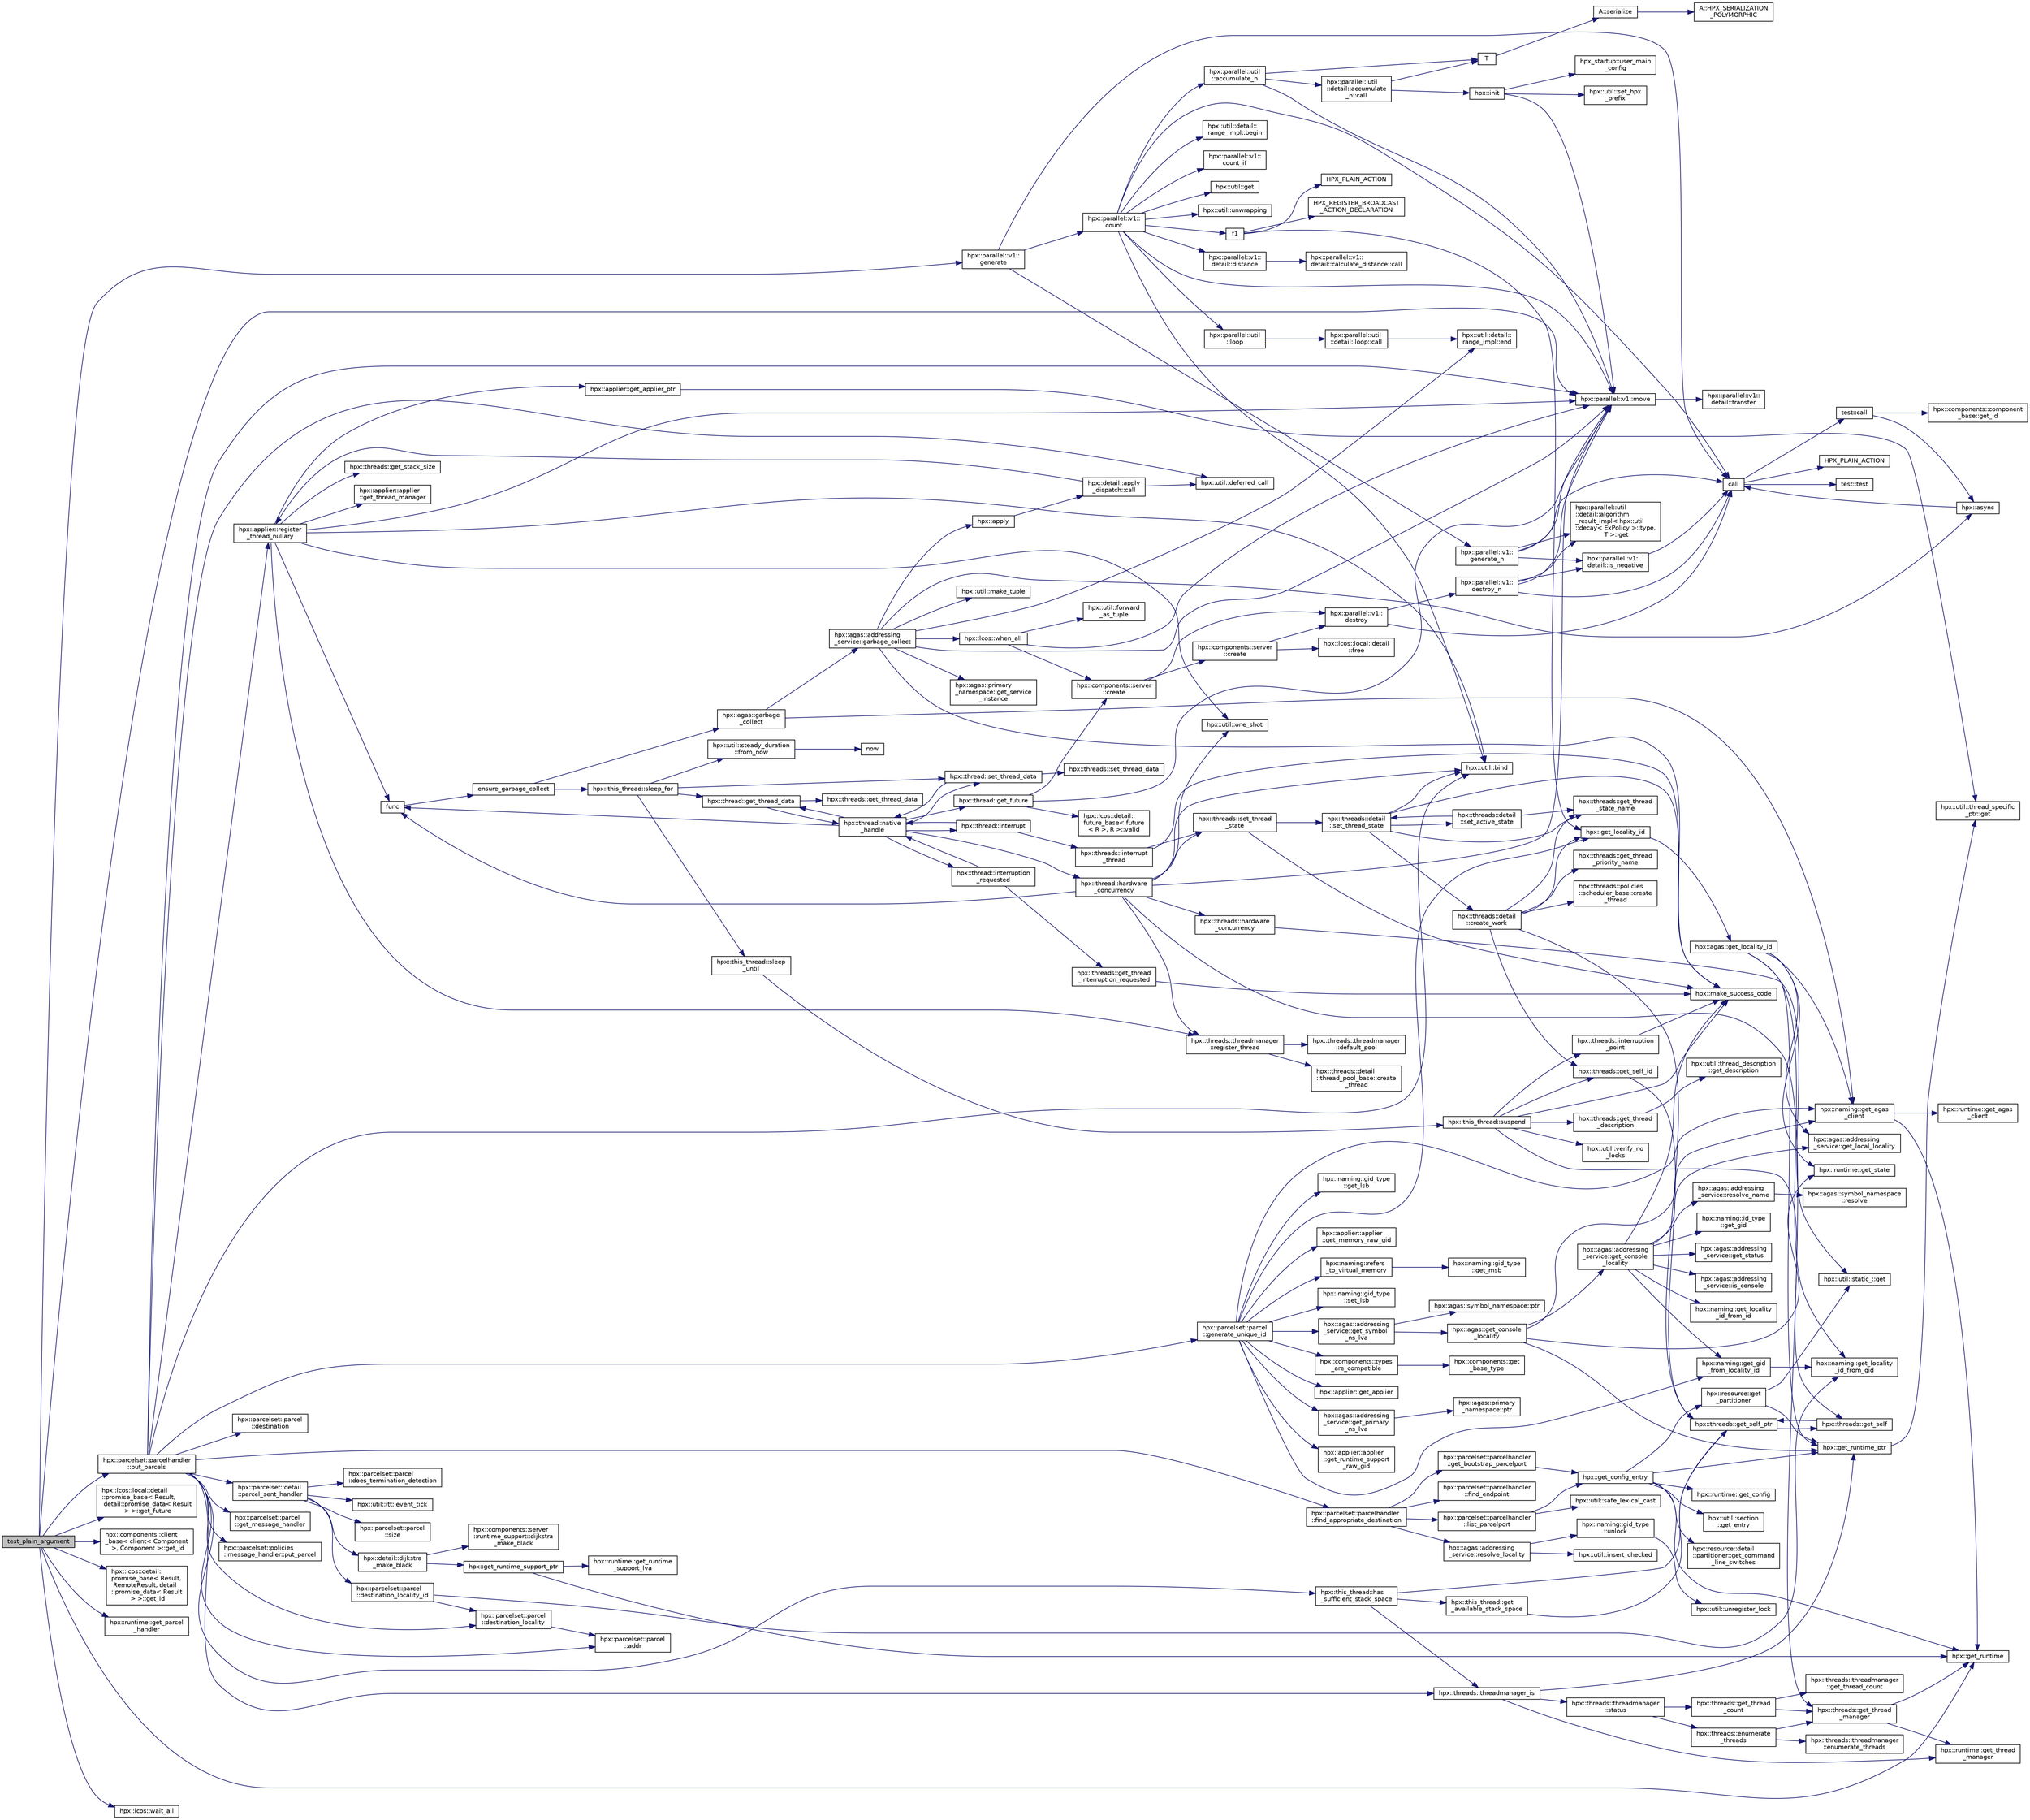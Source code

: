 digraph "test_plain_argument"
{
  edge [fontname="Helvetica",fontsize="10",labelfontname="Helvetica",labelfontsize="10"];
  node [fontname="Helvetica",fontsize="10",shape=record];
  rankdir="LR";
  Node572 [label="test_plain_argument",height=0.2,width=0.4,color="black", fillcolor="grey75", style="filled", fontcolor="black"];
  Node572 -> Node573 [color="midnightblue",fontsize="10",style="solid",fontname="Helvetica"];
  Node573 [label="hpx::parallel::v1::\lgenerate",height=0.2,width=0.4,color="black", fillcolor="white", style="filled",URL="$db/db9/namespacehpx_1_1parallel_1_1v1.html#a1f74f2be2954d6fbd8278df5fedb946a"];
  Node573 -> Node574 [color="midnightblue",fontsize="10",style="solid",fontname="Helvetica"];
  Node574 [label="hpx::parallel::v1::\lgenerate_n",height=0.2,width=0.4,color="black", fillcolor="white", style="filled",URL="$db/db9/namespacehpx_1_1parallel_1_1v1.html#a9fd6a170d9742750007e88805764ec8a"];
  Node574 -> Node575 [color="midnightblue",fontsize="10",style="solid",fontname="Helvetica"];
  Node575 [label="hpx::parallel::v1::\ldetail::is_negative",height=0.2,width=0.4,color="black", fillcolor="white", style="filled",URL="$d2/ddd/namespacehpx_1_1parallel_1_1v1_1_1detail.html#adf2e40fc4b20ad0fd442ee3118a4d527"];
  Node575 -> Node576 [color="midnightblue",fontsize="10",style="solid",fontname="Helvetica"];
  Node576 [label="call",height=0.2,width=0.4,color="black", fillcolor="white", style="filled",URL="$d2/d67/promise__1620_8cpp.html#a58357f0b82bc761e1d0b9091ed563a70"];
  Node576 -> Node577 [color="midnightblue",fontsize="10",style="solid",fontname="Helvetica"];
  Node577 [label="test::test",height=0.2,width=0.4,color="black", fillcolor="white", style="filled",URL="$d8/d89/structtest.html#ab42d5ece712d716b04cb3f686f297a26"];
  Node576 -> Node578 [color="midnightblue",fontsize="10",style="solid",fontname="Helvetica"];
  Node578 [label="HPX_PLAIN_ACTION",height=0.2,width=0.4,color="black", fillcolor="white", style="filled",URL="$d2/d67/promise__1620_8cpp.html#ab96aab827a4b1fcaf66cfe0ba83fef23"];
  Node576 -> Node579 [color="midnightblue",fontsize="10",style="solid",fontname="Helvetica"];
  Node579 [label="test::call",height=0.2,width=0.4,color="black", fillcolor="white", style="filled",URL="$d8/d89/structtest.html#aeb29e7ed6518b9426ccf1344c52620ae"];
  Node579 -> Node580 [color="midnightblue",fontsize="10",style="solid",fontname="Helvetica"];
  Node580 [label="hpx::async",height=0.2,width=0.4,color="black", fillcolor="white", style="filled",URL="$d8/d83/namespacehpx.html#acb7d8e37b73b823956ce144f9a57eaa4"];
  Node580 -> Node576 [color="midnightblue",fontsize="10",style="solid",fontname="Helvetica"];
  Node579 -> Node581 [color="midnightblue",fontsize="10",style="solid",fontname="Helvetica"];
  Node581 [label="hpx::components::component\l_base::get_id",height=0.2,width=0.4,color="black", fillcolor="white", style="filled",URL="$d2/de6/classhpx_1_1components_1_1component__base.html#a4c8fd93514039bdf01c48d66d82b19cd"];
  Node574 -> Node582 [color="midnightblue",fontsize="10",style="solid",fontname="Helvetica"];
  Node582 [label="hpx::parallel::util\l::detail::algorithm\l_result_impl\< hpx::util\l::decay\< ExPolicy \>::type,\l T \>::get",height=0.2,width=0.4,color="black", fillcolor="white", style="filled",URL="$d2/d42/structhpx_1_1parallel_1_1util_1_1detail_1_1algorithm__result__impl.html#ab5b051e8ec74eff5e0e62fd63f5d377e"];
  Node574 -> Node583 [color="midnightblue",fontsize="10",style="solid",fontname="Helvetica"];
  Node583 [label="hpx::parallel::v1::move",height=0.2,width=0.4,color="black", fillcolor="white", style="filled",URL="$db/db9/namespacehpx_1_1parallel_1_1v1.html#aa7c4ede081ce786c9d1eb1adff495cfc"];
  Node583 -> Node584 [color="midnightblue",fontsize="10",style="solid",fontname="Helvetica"];
  Node584 [label="hpx::parallel::v1::\ldetail::transfer",height=0.2,width=0.4,color="black", fillcolor="white", style="filled",URL="$d2/ddd/namespacehpx_1_1parallel_1_1v1_1_1detail.html#ab1b56a05e1885ca7cc7ffa1804dd2f3c"];
  Node574 -> Node576 [color="midnightblue",fontsize="10",style="solid",fontname="Helvetica"];
  Node573 -> Node585 [color="midnightblue",fontsize="10",style="solid",fontname="Helvetica"];
  Node585 [label="hpx::parallel::v1::\lcount",height=0.2,width=0.4,color="black", fillcolor="white", style="filled",URL="$db/db9/namespacehpx_1_1parallel_1_1v1.html#a19d058114a2bd44801aab4176b188e23"];
  Node585 -> Node586 [color="midnightblue",fontsize="10",style="solid",fontname="Helvetica"];
  Node586 [label="hpx::parallel::v1::\lcount_if",height=0.2,width=0.4,color="black", fillcolor="white", style="filled",URL="$db/db9/namespacehpx_1_1parallel_1_1v1.html#ad836ff017ec208c2d6388a9b47b05ce0"];
  Node585 -> Node587 [color="midnightblue",fontsize="10",style="solid",fontname="Helvetica"];
  Node587 [label="f1",height=0.2,width=0.4,color="black", fillcolor="white", style="filled",URL="$d8/d8b/broadcast_8cpp.html#a1751fbd41f2529b84514a9dbd767959a"];
  Node587 -> Node588 [color="midnightblue",fontsize="10",style="solid",fontname="Helvetica"];
  Node588 [label="hpx::get_locality_id",height=0.2,width=0.4,color="black", fillcolor="white", style="filled",URL="$d8/d83/namespacehpx.html#a158d7c54a657bb364c1704033010697b",tooltip="Return the number of the locality this function is being called from. "];
  Node588 -> Node589 [color="midnightblue",fontsize="10",style="solid",fontname="Helvetica"];
  Node589 [label="hpx::agas::get_locality_id",height=0.2,width=0.4,color="black", fillcolor="white", style="filled",URL="$dc/d54/namespacehpx_1_1agas.html#a491cc2ddecdf0f1a9129900caa6a4d3e"];
  Node589 -> Node590 [color="midnightblue",fontsize="10",style="solid",fontname="Helvetica"];
  Node590 [label="hpx::get_runtime_ptr",height=0.2,width=0.4,color="black", fillcolor="white", style="filled",URL="$d8/d83/namespacehpx.html#af29daf2bb3e01b4d6495a1742b6cce64"];
  Node590 -> Node591 [color="midnightblue",fontsize="10",style="solid",fontname="Helvetica"];
  Node591 [label="hpx::util::thread_specific\l_ptr::get",height=0.2,width=0.4,color="black", fillcolor="white", style="filled",URL="$d4/d4c/structhpx_1_1util_1_1thread__specific__ptr.html#a3b27d8520710478aa41d1f74206bdba9"];
  Node589 -> Node592 [color="midnightblue",fontsize="10",style="solid",fontname="Helvetica"];
  Node592 [label="hpx::runtime::get_state",height=0.2,width=0.4,color="black", fillcolor="white", style="filled",URL="$d0/d7b/classhpx_1_1runtime.html#ab405f80e060dac95d624520f38b0524c"];
  Node589 -> Node593 [color="midnightblue",fontsize="10",style="solid",fontname="Helvetica"];
  Node593 [label="hpx::naming::get_agas\l_client",height=0.2,width=0.4,color="black", fillcolor="white", style="filled",URL="$d4/dc9/namespacehpx_1_1naming.html#a0408fffd5d34b620712a801b0ae3b032"];
  Node593 -> Node594 [color="midnightblue",fontsize="10",style="solid",fontname="Helvetica"];
  Node594 [label="hpx::get_runtime",height=0.2,width=0.4,color="black", fillcolor="white", style="filled",URL="$d8/d83/namespacehpx.html#aef902cc6c7dd3b9fbadf34d1e850a070"];
  Node593 -> Node595 [color="midnightblue",fontsize="10",style="solid",fontname="Helvetica"];
  Node595 [label="hpx::runtime::get_agas\l_client",height=0.2,width=0.4,color="black", fillcolor="white", style="filled",URL="$d0/d7b/classhpx_1_1runtime.html#aeb5dddd30d6b9861669af8ad44d1a96a"];
  Node589 -> Node596 [color="midnightblue",fontsize="10",style="solid",fontname="Helvetica"];
  Node596 [label="hpx::agas::addressing\l_service::get_local_locality",height=0.2,width=0.4,color="black", fillcolor="white", style="filled",URL="$db/d58/structhpx_1_1agas_1_1addressing__service.html#ab52c19a37c2a7a006c6c15f90ad0539c"];
  Node589 -> Node597 [color="midnightblue",fontsize="10",style="solid",fontname="Helvetica"];
  Node597 [label="hpx::naming::get_locality\l_id_from_gid",height=0.2,width=0.4,color="black", fillcolor="white", style="filled",URL="$d4/dc9/namespacehpx_1_1naming.html#a7fd43037784560bd04fda9b49e33529f"];
  Node587 -> Node598 [color="midnightblue",fontsize="10",style="solid",fontname="Helvetica"];
  Node598 [label="HPX_PLAIN_ACTION",height=0.2,width=0.4,color="black", fillcolor="white", style="filled",URL="$d8/d8b/broadcast_8cpp.html#a19685a0394ce6a99351f7a679f6eeefc"];
  Node587 -> Node599 [color="midnightblue",fontsize="10",style="solid",fontname="Helvetica"];
  Node599 [label="HPX_REGISTER_BROADCAST\l_ACTION_DECLARATION",height=0.2,width=0.4,color="black", fillcolor="white", style="filled",URL="$d7/d38/addressing__service_8cpp.html#a573d764d9cb34eec46a4bdffcf07875f"];
  Node585 -> Node600 [color="midnightblue",fontsize="10",style="solid",fontname="Helvetica"];
  Node600 [label="hpx::parallel::util\l::loop",height=0.2,width=0.4,color="black", fillcolor="white", style="filled",URL="$df/dc6/namespacehpx_1_1parallel_1_1util.html#a3f434e00f42929aac85debb8c5782213"];
  Node600 -> Node601 [color="midnightblue",fontsize="10",style="solid",fontname="Helvetica"];
  Node601 [label="hpx::parallel::util\l::detail::loop::call",height=0.2,width=0.4,color="black", fillcolor="white", style="filled",URL="$da/d06/structhpx_1_1parallel_1_1util_1_1detail_1_1loop.html#a5c5e8dbda782f09cdb7bc2509e3bf09e"];
  Node601 -> Node602 [color="midnightblue",fontsize="10",style="solid",fontname="Helvetica"];
  Node602 [label="hpx::util::detail::\lrange_impl::end",height=0.2,width=0.4,color="black", fillcolor="white", style="filled",URL="$d4/d4a/namespacehpx_1_1util_1_1detail_1_1range__impl.html#afb2ea48b0902f52ee4d8b764807b4316"];
  Node585 -> Node603 [color="midnightblue",fontsize="10",style="solid",fontname="Helvetica"];
  Node603 [label="hpx::util::bind",height=0.2,width=0.4,color="black", fillcolor="white", style="filled",URL="$df/dad/namespacehpx_1_1util.html#ad844caedf82a0173d6909d910c3e48c6"];
  Node585 -> Node583 [color="midnightblue",fontsize="10",style="solid",fontname="Helvetica"];
  Node585 -> Node604 [color="midnightblue",fontsize="10",style="solid",fontname="Helvetica"];
  Node604 [label="hpx::util::get",height=0.2,width=0.4,color="black", fillcolor="white", style="filled",URL="$df/dad/namespacehpx_1_1util.html#a5cbd3c41f03f4d4acaedaa4777e3cc02"];
  Node585 -> Node576 [color="midnightblue",fontsize="10",style="solid",fontname="Helvetica"];
  Node585 -> Node605 [color="midnightblue",fontsize="10",style="solid",fontname="Helvetica"];
  Node605 [label="hpx::parallel::v1::\ldetail::distance",height=0.2,width=0.4,color="black", fillcolor="white", style="filled",URL="$d2/ddd/namespacehpx_1_1parallel_1_1v1_1_1detail.html#a6bea3c6a5f470cad11f27ee6bab4a33f"];
  Node605 -> Node606 [color="midnightblue",fontsize="10",style="solid",fontname="Helvetica"];
  Node606 [label="hpx::parallel::v1::\ldetail::calculate_distance::call",height=0.2,width=0.4,color="black", fillcolor="white", style="filled",URL="$db/dfa/structhpx_1_1parallel_1_1v1_1_1detail_1_1calculate__distance.html#a950a6627830a7d019ac0e734b0a447bf"];
  Node585 -> Node607 [color="midnightblue",fontsize="10",style="solid",fontname="Helvetica"];
  Node607 [label="hpx::util::unwrapping",height=0.2,width=0.4,color="black", fillcolor="white", style="filled",URL="$df/dad/namespacehpx_1_1util.html#a7529d9ac687684c33403cdd1f9cef8e4"];
  Node585 -> Node608 [color="midnightblue",fontsize="10",style="solid",fontname="Helvetica"];
  Node608 [label="hpx::parallel::util\l::accumulate_n",height=0.2,width=0.4,color="black", fillcolor="white", style="filled",URL="$df/dc6/namespacehpx_1_1parallel_1_1util.html#af19f9a2722f97c2247ea5d0dbb5e2d25"];
  Node608 -> Node609 [color="midnightblue",fontsize="10",style="solid",fontname="Helvetica"];
  Node609 [label="hpx::parallel::util\l::detail::accumulate\l_n::call",height=0.2,width=0.4,color="black", fillcolor="white", style="filled",URL="$d8/d3b/structhpx_1_1parallel_1_1util_1_1detail_1_1accumulate__n.html#a765aceb8ab313fc92f7c4aaf70ccca8f"];
  Node609 -> Node610 [color="midnightblue",fontsize="10",style="solid",fontname="Helvetica"];
  Node610 [label="hpx::init",height=0.2,width=0.4,color="black", fillcolor="white", style="filled",URL="$d8/d83/namespacehpx.html#a3c694ea960b47c56b33351ba16e3d76b",tooltip="Main entry point for launching the HPX runtime system. "];
  Node610 -> Node611 [color="midnightblue",fontsize="10",style="solid",fontname="Helvetica"];
  Node611 [label="hpx::util::set_hpx\l_prefix",height=0.2,width=0.4,color="black", fillcolor="white", style="filled",URL="$df/dad/namespacehpx_1_1util.html#ae40a23c1ba0a48d9304dcf717a95793e"];
  Node610 -> Node612 [color="midnightblue",fontsize="10",style="solid",fontname="Helvetica"];
  Node612 [label="hpx_startup::user_main\l_config",height=0.2,width=0.4,color="black", fillcolor="white", style="filled",URL="$d3/dd2/namespacehpx__startup.html#aaac571d88bd3912a4225a23eb3261637"];
  Node610 -> Node583 [color="midnightblue",fontsize="10",style="solid",fontname="Helvetica"];
  Node609 -> Node613 [color="midnightblue",fontsize="10",style="solid",fontname="Helvetica"];
  Node613 [label="T",height=0.2,width=0.4,color="black", fillcolor="white", style="filled",URL="$db/d33/polymorphic__semiintrusive__template_8cpp.html#ad187658f9cb91c1312b39ae7e896f1ea"];
  Node613 -> Node614 [color="midnightblue",fontsize="10",style="solid",fontname="Helvetica"];
  Node614 [label="A::serialize",height=0.2,width=0.4,color="black", fillcolor="white", style="filled",URL="$d7/da0/struct_a.html#a5f5c287cf471e274ed9dda0da1592212"];
  Node614 -> Node615 [color="midnightblue",fontsize="10",style="solid",fontname="Helvetica"];
  Node615 [label="A::HPX_SERIALIZATION\l_POLYMORPHIC",height=0.2,width=0.4,color="black", fillcolor="white", style="filled",URL="$d7/da0/struct_a.html#ada978cc156cebbafddb1f3aa4c01918c"];
  Node608 -> Node583 [color="midnightblue",fontsize="10",style="solid",fontname="Helvetica"];
  Node608 -> Node613 [color="midnightblue",fontsize="10",style="solid",fontname="Helvetica"];
  Node585 -> Node616 [color="midnightblue",fontsize="10",style="solid",fontname="Helvetica"];
  Node616 [label="hpx::util::detail::\lrange_impl::begin",height=0.2,width=0.4,color="black", fillcolor="white", style="filled",URL="$d4/d4a/namespacehpx_1_1util_1_1detail_1_1range__impl.html#a31e165df2b865cdd961f35ce938db41a"];
  Node573 -> Node576 [color="midnightblue",fontsize="10",style="solid",fontname="Helvetica"];
  Node572 -> Node617 [color="midnightblue",fontsize="10",style="solid",fontname="Helvetica"];
  Node617 [label="hpx::lcos::local::detail\l::promise_base\< Result,\l detail::promise_data\< Result\l \> \>::get_future",height=0.2,width=0.4,color="black", fillcolor="white", style="filled",URL="$d5/da1/classhpx_1_1lcos_1_1local_1_1detail_1_1promise__base.html#a941a7057c3296a4c06ecbbb5032146a2"];
  Node572 -> Node618 [color="midnightblue",fontsize="10",style="solid",fontname="Helvetica"];
  Node618 [label="hpx::components::client\l_base\< client\< Component\l \>, Component \>::get_id",height=0.2,width=0.4,color="black", fillcolor="white", style="filled",URL="$d9/dad/classhpx_1_1components_1_1client__base.html#a0cdfe4b8fed578eb1ce34222c0f07b03"];
  Node572 -> Node619 [color="midnightblue",fontsize="10",style="solid",fontname="Helvetica"];
  Node619 [label="hpx::lcos::detail::\lpromise_base\< Result,\l RemoteResult, detail\l::promise_data\< Result\l \> \>::get_id",height=0.2,width=0.4,color="black", fillcolor="white", style="filled",URL="$d4/def/classhpx_1_1lcos_1_1detail_1_1promise__base.html#a2517464a9b53f71a7531c5cf75323ef5"];
  Node572 -> Node583 [color="midnightblue",fontsize="10",style="solid",fontname="Helvetica"];
  Node572 -> Node594 [color="midnightblue",fontsize="10",style="solid",fontname="Helvetica"];
  Node572 -> Node620 [color="midnightblue",fontsize="10",style="solid",fontname="Helvetica"];
  Node620 [label="hpx::runtime::get_parcel\l_handler",height=0.2,width=0.4,color="black", fillcolor="white", style="filled",URL="$d0/d7b/classhpx_1_1runtime.html#aa3997c2fc929d3bb84bcb100b4b66e8d"];
  Node572 -> Node621 [color="midnightblue",fontsize="10",style="solid",fontname="Helvetica"];
  Node621 [label="hpx::parcelset::parcelhandler\l::put_parcels",height=0.2,width=0.4,color="black", fillcolor="white", style="filled",URL="$d4/d2f/classhpx_1_1parcelset_1_1parcelhandler.html#a32ef958ef057a82fe01c70df5da51c6a"];
  Node621 -> Node622 [color="midnightblue",fontsize="10",style="solid",fontname="Helvetica"];
  Node622 [label="hpx::this_thread::has\l_sufficient_stack_space",height=0.2,width=0.4,color="black", fillcolor="white", style="filled",URL="$d9/d52/namespacehpx_1_1this__thread.html#a84fe264361690c8b1a88964b8ebd4427"];
  Node622 -> Node623 [color="midnightblue",fontsize="10",style="solid",fontname="Helvetica"];
  Node623 [label="hpx::threads::get_self_ptr",height=0.2,width=0.4,color="black", fillcolor="white", style="filled",URL="$d7/d28/namespacehpx_1_1threads.html#a22877ae347ad884cde3a51397dad6c53"];
  Node623 -> Node624 [color="midnightblue",fontsize="10",style="solid",fontname="Helvetica"];
  Node624 [label="hpx::threads::get_self",height=0.2,width=0.4,color="black", fillcolor="white", style="filled",URL="$d7/d28/namespacehpx_1_1threads.html#a07daf4d6d29233f20d66d41ab7b5b8e8"];
  Node624 -> Node623 [color="midnightblue",fontsize="10",style="solid",fontname="Helvetica"];
  Node622 -> Node625 [color="midnightblue",fontsize="10",style="solid",fontname="Helvetica"];
  Node625 [label="hpx::this_thread::get\l_available_stack_space",height=0.2,width=0.4,color="black", fillcolor="white", style="filled",URL="$d9/d52/namespacehpx_1_1this__thread.html#a1d6a6513eb9f9da7e9dc28da7fb198ef"];
  Node625 -> Node623 [color="midnightblue",fontsize="10",style="solid",fontname="Helvetica"];
  Node622 -> Node626 [color="midnightblue",fontsize="10",style="solid",fontname="Helvetica"];
  Node626 [label="hpx::threads::threadmanager_is",height=0.2,width=0.4,color="black", fillcolor="white", style="filled",URL="$d7/d28/namespacehpx_1_1threads.html#a79ebd37a6bd090d20a14cc85df4b6f73"];
  Node626 -> Node590 [color="midnightblue",fontsize="10",style="solid",fontname="Helvetica"];
  Node626 -> Node627 [color="midnightblue",fontsize="10",style="solid",fontname="Helvetica"];
  Node627 [label="hpx::runtime::get_thread\l_manager",height=0.2,width=0.4,color="black", fillcolor="white", style="filled",URL="$d0/d7b/classhpx_1_1runtime.html#a865b12d57fcd44a8d3dda3e35414f563"];
  Node626 -> Node628 [color="midnightblue",fontsize="10",style="solid",fontname="Helvetica"];
  Node628 [label="hpx::threads::threadmanager\l::status",height=0.2,width=0.4,color="black", fillcolor="white", style="filled",URL="$d5/daa/classhpx_1_1threads_1_1threadmanager.html#ad356526186c9d3ebfd1677bea135141c",tooltip="Return whether the thread manager is still running This returns the \"minimal state\", i.e. the state of the least advanced thread pool. "];
  Node628 -> Node629 [color="midnightblue",fontsize="10",style="solid",fontname="Helvetica"];
  Node629 [label="hpx::threads::get_thread\l_count",height=0.2,width=0.4,color="black", fillcolor="white", style="filled",URL="$d7/d28/namespacehpx_1_1threads.html#ae2b675b9517381442c7201c041033680"];
  Node629 -> Node630 [color="midnightblue",fontsize="10",style="solid",fontname="Helvetica"];
  Node630 [label="hpx::threads::get_thread\l_manager",height=0.2,width=0.4,color="black", fillcolor="white", style="filled",URL="$d7/d28/namespacehpx_1_1threads.html#a076973c3a53beadde7d967e22c4f6cce"];
  Node630 -> Node594 [color="midnightblue",fontsize="10",style="solid",fontname="Helvetica"];
  Node630 -> Node627 [color="midnightblue",fontsize="10",style="solid",fontname="Helvetica"];
  Node629 -> Node631 [color="midnightblue",fontsize="10",style="solid",fontname="Helvetica"];
  Node631 [label="hpx::threads::threadmanager\l::get_thread_count",height=0.2,width=0.4,color="black", fillcolor="white", style="filled",URL="$d5/daa/classhpx_1_1threads_1_1threadmanager.html#a99c0004e6ed0e91a033720b7f52ab5b8",tooltip="return the number of HPX-threads with the given state "];
  Node628 -> Node632 [color="midnightblue",fontsize="10",style="solid",fontname="Helvetica"];
  Node632 [label="hpx::threads::enumerate\l_threads",height=0.2,width=0.4,color="black", fillcolor="white", style="filled",URL="$d7/d28/namespacehpx_1_1threads.html#a5dd2cea272f81a19d4f61470851a29cf"];
  Node632 -> Node630 [color="midnightblue",fontsize="10",style="solid",fontname="Helvetica"];
  Node632 -> Node633 [color="midnightblue",fontsize="10",style="solid",fontname="Helvetica"];
  Node633 [label="hpx::threads::threadmanager\l::enumerate_threads",height=0.2,width=0.4,color="black", fillcolor="white", style="filled",URL="$d5/daa/classhpx_1_1threads_1_1threadmanager.html#a8cdd7f11e2411b7943e10fb628aab40a"];
  Node621 -> Node626 [color="midnightblue",fontsize="10",style="solid",fontname="Helvetica"];
  Node621 -> Node634 [color="midnightblue",fontsize="10",style="solid",fontname="Helvetica"];
  Node634 [label="hpx::applier::register\l_thread_nullary",height=0.2,width=0.4,color="black", fillcolor="white", style="filled",URL="$d8/dcb/namespacehpx_1_1applier.html#a401cd1145927e58d74d1eb52aaccd936"];
  Node634 -> Node635 [color="midnightblue",fontsize="10",style="solid",fontname="Helvetica"];
  Node635 [label="hpx::applier::get_applier_ptr",height=0.2,width=0.4,color="black", fillcolor="white", style="filled",URL="$d8/dcb/namespacehpx_1_1applier.html#a617483cf2b77ad3a0aa428ade7b35299"];
  Node635 -> Node591 [color="midnightblue",fontsize="10",style="solid",fontname="Helvetica"];
  Node634 -> Node636 [color="midnightblue",fontsize="10",style="solid",fontname="Helvetica"];
  Node636 [label="func",height=0.2,width=0.4,color="black", fillcolor="white", style="filled",URL="$d8/dfd/id__type__ref__counting__1032_8cpp.html#ab811b86ea5107ffb3351fcaa29d2c652"];
  Node636 -> Node637 [color="midnightblue",fontsize="10",style="solid",fontname="Helvetica"];
  Node637 [label="ensure_garbage_collect",height=0.2,width=0.4,color="black", fillcolor="white", style="filled",URL="$d8/dfd/id__type__ref__counting__1032_8cpp.html#a5264b94bf7c262ac0e521fb290d476d5"];
  Node637 -> Node638 [color="midnightblue",fontsize="10",style="solid",fontname="Helvetica"];
  Node638 [label="hpx::this_thread::sleep_for",height=0.2,width=0.4,color="black", fillcolor="white", style="filled",URL="$d9/d52/namespacehpx_1_1this__thread.html#afc042a5a5fa52eef2d1d177a343435cf"];
  Node638 -> Node639 [color="midnightblue",fontsize="10",style="solid",fontname="Helvetica"];
  Node639 [label="hpx::this_thread::sleep\l_until",height=0.2,width=0.4,color="black", fillcolor="white", style="filled",URL="$d9/d52/namespacehpx_1_1this__thread.html#ae12a853980115b23ff0ab8ca06622658"];
  Node639 -> Node640 [color="midnightblue",fontsize="10",style="solid",fontname="Helvetica"];
  Node640 [label="hpx::this_thread::suspend",height=0.2,width=0.4,color="black", fillcolor="white", style="filled",URL="$d9/d52/namespacehpx_1_1this__thread.html#aca220026fb3014c0881d129fe31c0073"];
  Node640 -> Node624 [color="midnightblue",fontsize="10",style="solid",fontname="Helvetica"];
  Node640 -> Node641 [color="midnightblue",fontsize="10",style="solid",fontname="Helvetica"];
  Node641 [label="hpx::threads::get_self_id",height=0.2,width=0.4,color="black", fillcolor="white", style="filled",URL="$d7/d28/namespacehpx_1_1threads.html#afafe0f900b9fac3d4ed3c747625c1cfe"];
  Node641 -> Node623 [color="midnightblue",fontsize="10",style="solid",fontname="Helvetica"];
  Node640 -> Node642 [color="midnightblue",fontsize="10",style="solid",fontname="Helvetica"];
  Node642 [label="hpx::threads::interruption\l_point",height=0.2,width=0.4,color="black", fillcolor="white", style="filled",URL="$d7/d28/namespacehpx_1_1threads.html#ada6ec56a12b050707311d8c628089059"];
  Node642 -> Node643 [color="midnightblue",fontsize="10",style="solid",fontname="Helvetica"];
  Node643 [label="hpx::make_success_code",height=0.2,width=0.4,color="black", fillcolor="white", style="filled",URL="$d8/d83/namespacehpx.html#a0e8512a8f49e2a6c8185061181419d8f",tooltip="Returns error_code(hpx::success, \"success\", mode). "];
  Node640 -> Node644 [color="midnightblue",fontsize="10",style="solid",fontname="Helvetica"];
  Node644 [label="hpx::util::verify_no\l_locks",height=0.2,width=0.4,color="black", fillcolor="white", style="filled",URL="$df/dad/namespacehpx_1_1util.html#ae0e1837ee6f09b79b26c2e788d2e9fc9"];
  Node640 -> Node645 [color="midnightblue",fontsize="10",style="solid",fontname="Helvetica"];
  Node645 [label="hpx::threads::get_thread\l_description",height=0.2,width=0.4,color="black", fillcolor="white", style="filled",URL="$d7/d28/namespacehpx_1_1threads.html#a42fc18a7a680f4e8bc633a4b4c956701"];
  Node645 -> Node646 [color="midnightblue",fontsize="10",style="solid",fontname="Helvetica"];
  Node646 [label="hpx::util::thread_description\l::get_description",height=0.2,width=0.4,color="black", fillcolor="white", style="filled",URL="$df/d9e/structhpx_1_1util_1_1thread__description.html#a8c834e14eca6eb228188022577f9f952"];
  Node640 -> Node643 [color="midnightblue",fontsize="10",style="solid",fontname="Helvetica"];
  Node638 -> Node647 [color="midnightblue",fontsize="10",style="solid",fontname="Helvetica"];
  Node647 [label="hpx::util::steady_duration\l::from_now",height=0.2,width=0.4,color="black", fillcolor="white", style="filled",URL="$d9/d4f/classhpx_1_1util_1_1steady__duration.html#a0132206d767cd0f7395507b40111a153"];
  Node647 -> Node648 [color="midnightblue",fontsize="10",style="solid",fontname="Helvetica"];
  Node648 [label="now",height=0.2,width=0.4,color="black", fillcolor="white", style="filled",URL="$de/db3/1d__stencil__1__omp_8cpp.html#a89e9667753dccfac455bd37a7a3a7b16"];
  Node638 -> Node649 [color="midnightblue",fontsize="10",style="solid",fontname="Helvetica"];
  Node649 [label="hpx::thread::get_thread_data",height=0.2,width=0.4,color="black", fillcolor="white", style="filled",URL="$de/d9b/classhpx_1_1thread.html#a4535ef82cec3b953d2c941d20e3e3904"];
  Node649 -> Node650 [color="midnightblue",fontsize="10",style="solid",fontname="Helvetica"];
  Node650 [label="hpx::threads::get_thread_data",height=0.2,width=0.4,color="black", fillcolor="white", style="filled",URL="$d7/d28/namespacehpx_1_1threads.html#a8737931ff6303807225f735b2b384ae4"];
  Node649 -> Node651 [color="midnightblue",fontsize="10",style="solid",fontname="Helvetica"];
  Node651 [label="hpx::thread::native\l_handle",height=0.2,width=0.4,color="black", fillcolor="white", style="filled",URL="$de/d9b/classhpx_1_1thread.html#acf48190d264ab64c1c4ec99d0b421b5a"];
  Node651 -> Node652 [color="midnightblue",fontsize="10",style="solid",fontname="Helvetica"];
  Node652 [label="hpx::thread::hardware\l_concurrency",height=0.2,width=0.4,color="black", fillcolor="white", style="filled",URL="$de/d9b/classhpx_1_1thread.html#a8e4fff210e02485ba493bc3a2a956c03"];
  Node652 -> Node653 [color="midnightblue",fontsize="10",style="solid",fontname="Helvetica"];
  Node653 [label="hpx::threads::hardware\l_concurrency",height=0.2,width=0.4,color="black", fillcolor="white", style="filled",URL="$d7/d28/namespacehpx_1_1threads.html#aa8752a235478d2ad7b5ac467b63ab527"];
  Node653 -> Node654 [color="midnightblue",fontsize="10",style="solid",fontname="Helvetica"];
  Node654 [label="hpx::util::static_::get",height=0.2,width=0.4,color="black", fillcolor="white", style="filled",URL="$d3/dbb/structhpx_1_1util_1_1static__.html#a2967c633948a3bf17a3b5405ef5a8318"];
  Node652 -> Node636 [color="midnightblue",fontsize="10",style="solid",fontname="Helvetica"];
  Node652 -> Node603 [color="midnightblue",fontsize="10",style="solid",fontname="Helvetica"];
  Node652 -> Node655 [color="midnightblue",fontsize="10",style="solid",fontname="Helvetica"];
  Node655 [label="hpx::util::one_shot",height=0.2,width=0.4,color="black", fillcolor="white", style="filled",URL="$df/dad/namespacehpx_1_1util.html#a273e61be42a72415291e0ec0a4f28c7a"];
  Node652 -> Node583 [color="midnightblue",fontsize="10",style="solid",fontname="Helvetica"];
  Node652 -> Node630 [color="midnightblue",fontsize="10",style="solid",fontname="Helvetica"];
  Node652 -> Node656 [color="midnightblue",fontsize="10",style="solid",fontname="Helvetica"];
  Node656 [label="hpx::threads::threadmanager\l::register_thread",height=0.2,width=0.4,color="black", fillcolor="white", style="filled",URL="$d5/daa/classhpx_1_1threads_1_1threadmanager.html#a7f79c7578e08a60ca45eb276ce8133d8"];
  Node656 -> Node657 [color="midnightblue",fontsize="10",style="solid",fontname="Helvetica"];
  Node657 [label="hpx::threads::threadmanager\l::default_pool",height=0.2,width=0.4,color="black", fillcolor="white", style="filled",URL="$d5/daa/classhpx_1_1threads_1_1threadmanager.html#a851f067d03b5dd1c5e6a9a6a841e05df"];
  Node656 -> Node658 [color="midnightblue",fontsize="10",style="solid",fontname="Helvetica"];
  Node658 [label="hpx::threads::detail\l::thread_pool_base::create\l_thread",height=0.2,width=0.4,color="black", fillcolor="white", style="filled",URL="$de/dae/classhpx_1_1threads_1_1detail_1_1thread__pool__base.html#ad35d3779eef6f4528e62a26d71b34b34"];
  Node652 -> Node659 [color="midnightblue",fontsize="10",style="solid",fontname="Helvetica"];
  Node659 [label="hpx::threads::set_thread\l_state",height=0.2,width=0.4,color="black", fillcolor="white", style="filled",URL="$d7/d28/namespacehpx_1_1threads.html#ac0690ad16ad778bcc79dcd727cc33025",tooltip="Set the thread state of the thread referenced by the thread_id id. "];
  Node659 -> Node643 [color="midnightblue",fontsize="10",style="solid",fontname="Helvetica"];
  Node659 -> Node660 [color="midnightblue",fontsize="10",style="solid",fontname="Helvetica"];
  Node660 [label="hpx::threads::detail\l::set_thread_state",height=0.2,width=0.4,color="black", fillcolor="white", style="filled",URL="$d2/dd1/namespacehpx_1_1threads_1_1detail.html#af85ddc854c4a149bf1738eb1b111b9ab"];
  Node660 -> Node661 [color="midnightblue",fontsize="10",style="solid",fontname="Helvetica"];
  Node661 [label="hpx::threads::get_thread\l_state_name",height=0.2,width=0.4,color="black", fillcolor="white", style="filled",URL="$d7/d28/namespacehpx_1_1threads.html#a26f91ea8d2195f165c033241c5cd11db"];
  Node660 -> Node643 [color="midnightblue",fontsize="10",style="solid",fontname="Helvetica"];
  Node660 -> Node603 [color="midnightblue",fontsize="10",style="solid",fontname="Helvetica"];
  Node660 -> Node662 [color="midnightblue",fontsize="10",style="solid",fontname="Helvetica"];
  Node662 [label="hpx::threads::detail\l::set_active_state",height=0.2,width=0.4,color="black", fillcolor="white", style="filled",URL="$d2/dd1/namespacehpx_1_1threads_1_1detail.html#a45884a5bf04ad66a4f259231a3947e76"];
  Node662 -> Node661 [color="midnightblue",fontsize="10",style="solid",fontname="Helvetica"];
  Node662 -> Node660 [color="midnightblue",fontsize="10",style="solid",fontname="Helvetica"];
  Node660 -> Node663 [color="midnightblue",fontsize="10",style="solid",fontname="Helvetica"];
  Node663 [label="hpx::threads::detail\l::create_work",height=0.2,width=0.4,color="black", fillcolor="white", style="filled",URL="$d2/dd1/namespacehpx_1_1threads_1_1detail.html#ae22384a3c1b1a1940032fad068fb54b1"];
  Node663 -> Node661 [color="midnightblue",fontsize="10",style="solid",fontname="Helvetica"];
  Node663 -> Node664 [color="midnightblue",fontsize="10",style="solid",fontname="Helvetica"];
  Node664 [label="hpx::threads::get_thread\l_priority_name",height=0.2,width=0.4,color="black", fillcolor="white", style="filled",URL="$d7/d28/namespacehpx_1_1threads.html#a9c6b2fec0c1cf5b06ff83ce756ca6d42"];
  Node663 -> Node623 [color="midnightblue",fontsize="10",style="solid",fontname="Helvetica"];
  Node663 -> Node641 [color="midnightblue",fontsize="10",style="solid",fontname="Helvetica"];
  Node663 -> Node588 [color="midnightblue",fontsize="10",style="solid",fontname="Helvetica"];
  Node663 -> Node665 [color="midnightblue",fontsize="10",style="solid",fontname="Helvetica"];
  Node665 [label="hpx::threads::policies\l::scheduler_base::create\l_thread",height=0.2,width=0.4,color="black", fillcolor="white", style="filled",URL="$dd/d7e/structhpx_1_1threads_1_1policies_1_1scheduler__base.html#ad3b05cd7f363cc8e8410ce368c3794e0"];
  Node651 -> Node666 [color="midnightblue",fontsize="10",style="solid",fontname="Helvetica"];
  Node666 [label="hpx::thread::interrupt",height=0.2,width=0.4,color="black", fillcolor="white", style="filled",URL="$de/d9b/classhpx_1_1thread.html#ac34d0d033aa743c476a79dbc2e1a8a39"];
  Node666 -> Node667 [color="midnightblue",fontsize="10",style="solid",fontname="Helvetica"];
  Node667 [label="hpx::threads::interrupt\l_thread",height=0.2,width=0.4,color="black", fillcolor="white", style="filled",URL="$d7/d28/namespacehpx_1_1threads.html#a6bdda1a2aab61b9b13d274b5155d7e73"];
  Node667 -> Node643 [color="midnightblue",fontsize="10",style="solid",fontname="Helvetica"];
  Node667 -> Node659 [color="midnightblue",fontsize="10",style="solid",fontname="Helvetica"];
  Node666 -> Node651 [color="midnightblue",fontsize="10",style="solid",fontname="Helvetica"];
  Node651 -> Node668 [color="midnightblue",fontsize="10",style="solid",fontname="Helvetica"];
  Node668 [label="hpx::thread::interruption\l_requested",height=0.2,width=0.4,color="black", fillcolor="white", style="filled",URL="$de/d9b/classhpx_1_1thread.html#a33276bb4c20bbb0b1978944e18ef71b8"];
  Node668 -> Node669 [color="midnightblue",fontsize="10",style="solid",fontname="Helvetica"];
  Node669 [label="hpx::threads::get_thread\l_interruption_requested",height=0.2,width=0.4,color="black", fillcolor="white", style="filled",URL="$d7/d28/namespacehpx_1_1threads.html#ae64a7fdb8b5c8bac7be0c8282672a03b"];
  Node669 -> Node643 [color="midnightblue",fontsize="10",style="solid",fontname="Helvetica"];
  Node668 -> Node651 [color="midnightblue",fontsize="10",style="solid",fontname="Helvetica"];
  Node651 -> Node670 [color="midnightblue",fontsize="10",style="solid",fontname="Helvetica"];
  Node670 [label="hpx::thread::get_future",height=0.2,width=0.4,color="black", fillcolor="white", style="filled",URL="$de/d9b/classhpx_1_1thread.html#a87fdb0d8da826366fc190ed224900a64"];
  Node670 -> Node671 [color="midnightblue",fontsize="10",style="solid",fontname="Helvetica"];
  Node671 [label="hpx::lcos::detail::\lfuture_base\< future\l\< R \>, R \>::valid",height=0.2,width=0.4,color="black", fillcolor="white", style="filled",URL="$d5/dd7/classhpx_1_1lcos_1_1detail_1_1future__base.html#aaf7beb7374815614363033bd96573e75"];
  Node670 -> Node672 [color="midnightblue",fontsize="10",style="solid",fontname="Helvetica"];
  Node672 [label="hpx::components::server\l::create",height=0.2,width=0.4,color="black", fillcolor="white", style="filled",URL="$d2/da2/namespacehpx_1_1components_1_1server.html#ac776c89f3d68ceb910e8cee9fa937ab4",tooltip="Create arrays of components using their default constructor. "];
  Node672 -> Node673 [color="midnightblue",fontsize="10",style="solid",fontname="Helvetica"];
  Node673 [label="hpx::components::server\l::create",height=0.2,width=0.4,color="black", fillcolor="white", style="filled",URL="$d2/da2/namespacehpx_1_1components_1_1server.html#a77d26de181c97b444565e230577981bd"];
  Node673 -> Node674 [color="midnightblue",fontsize="10",style="solid",fontname="Helvetica"];
  Node674 [label="hpx::lcos::local::detail\l::free",height=0.2,width=0.4,color="black", fillcolor="white", style="filled",URL="$d4/dcb/namespacehpx_1_1lcos_1_1local_1_1detail.html#a55a940f019734e9bb045dc123cd80e48"];
  Node673 -> Node675 [color="midnightblue",fontsize="10",style="solid",fontname="Helvetica"];
  Node675 [label="hpx::parallel::v1::\ldestroy",height=0.2,width=0.4,color="black", fillcolor="white", style="filled",URL="$db/db9/namespacehpx_1_1parallel_1_1v1.html#acf303558375048e8a7cc9a2c2e09477f"];
  Node675 -> Node576 [color="midnightblue",fontsize="10",style="solid",fontname="Helvetica"];
  Node675 -> Node676 [color="midnightblue",fontsize="10",style="solid",fontname="Helvetica"];
  Node676 [label="hpx::parallel::v1::\ldestroy_n",height=0.2,width=0.4,color="black", fillcolor="white", style="filled",URL="$db/db9/namespacehpx_1_1parallel_1_1v1.html#a71d0691132a300690163f5636bcd5bd3"];
  Node676 -> Node575 [color="midnightblue",fontsize="10",style="solid",fontname="Helvetica"];
  Node676 -> Node582 [color="midnightblue",fontsize="10",style="solid",fontname="Helvetica"];
  Node676 -> Node583 [color="midnightblue",fontsize="10",style="solid",fontname="Helvetica"];
  Node676 -> Node576 [color="midnightblue",fontsize="10",style="solid",fontname="Helvetica"];
  Node672 -> Node675 [color="midnightblue",fontsize="10",style="solid",fontname="Helvetica"];
  Node670 -> Node583 [color="midnightblue",fontsize="10",style="solid",fontname="Helvetica"];
  Node651 -> Node649 [color="midnightblue",fontsize="10",style="solid",fontname="Helvetica"];
  Node651 -> Node677 [color="midnightblue",fontsize="10",style="solid",fontname="Helvetica"];
  Node677 [label="hpx::thread::set_thread_data",height=0.2,width=0.4,color="black", fillcolor="white", style="filled",URL="$de/d9b/classhpx_1_1thread.html#a7317a3cf5251f3b33c990449570d4cea"];
  Node677 -> Node678 [color="midnightblue",fontsize="10",style="solid",fontname="Helvetica"];
  Node678 [label="hpx::threads::set_thread_data",height=0.2,width=0.4,color="black", fillcolor="white", style="filled",URL="$d7/d28/namespacehpx_1_1threads.html#a00a625acc149fce3ae38e4340454acf7"];
  Node677 -> Node651 [color="midnightblue",fontsize="10",style="solid",fontname="Helvetica"];
  Node651 -> Node636 [color="midnightblue",fontsize="10",style="solid",fontname="Helvetica"];
  Node638 -> Node677 [color="midnightblue",fontsize="10",style="solid",fontname="Helvetica"];
  Node637 -> Node679 [color="midnightblue",fontsize="10",style="solid",fontname="Helvetica"];
  Node679 [label="hpx::agas::garbage\l_collect",height=0.2,width=0.4,color="black", fillcolor="white", style="filled",URL="$dc/d54/namespacehpx_1_1agas.html#a951337adc4f9bd6df00a50737468e911"];
  Node679 -> Node593 [color="midnightblue",fontsize="10",style="solid",fontname="Helvetica"];
  Node679 -> Node680 [color="midnightblue",fontsize="10",style="solid",fontname="Helvetica"];
  Node680 [label="hpx::agas::addressing\l_service::garbage_collect",height=0.2,width=0.4,color="black", fillcolor="white", style="filled",URL="$db/d58/structhpx_1_1agas_1_1addressing__service.html#a87dcae0eacf6e62d5103ebf516d86f63"];
  Node680 -> Node643 [color="midnightblue",fontsize="10",style="solid",fontname="Helvetica"];
  Node680 -> Node681 [color="midnightblue",fontsize="10",style="solid",fontname="Helvetica"];
  Node681 [label="hpx::agas::primary\l_namespace::get_service\l_instance",height=0.2,width=0.4,color="black", fillcolor="white", style="filled",URL="$d1/d43/structhpx_1_1agas_1_1primary__namespace.html#a7630ff0f30ff8c23b13b4672c5350e2e"];
  Node680 -> Node682 [color="midnightblue",fontsize="10",style="solid",fontname="Helvetica"];
  Node682 [label="hpx::util::make_tuple",height=0.2,width=0.4,color="black", fillcolor="white", style="filled",URL="$df/dad/namespacehpx_1_1util.html#a06fa74211a987d208e013f400a9f5328"];
  Node680 -> Node602 [color="midnightblue",fontsize="10",style="solid",fontname="Helvetica"];
  Node680 -> Node683 [color="midnightblue",fontsize="10",style="solid",fontname="Helvetica"];
  Node683 [label="hpx::apply",height=0.2,width=0.4,color="black", fillcolor="white", style="filled",URL="$d8/d83/namespacehpx.html#aa87762f0db0731d385f3fdfdb25d59fc"];
  Node683 -> Node684 [color="midnightblue",fontsize="10",style="solid",fontname="Helvetica"];
  Node684 [label="hpx::detail::apply\l_dispatch::call",height=0.2,width=0.4,color="black", fillcolor="white", style="filled",URL="$db/de8/structhpx_1_1detail_1_1apply__dispatch.html#a0755fab16d281e74bcff0f8045be9459"];
  Node684 -> Node634 [color="midnightblue",fontsize="10",style="solid",fontname="Helvetica"];
  Node684 -> Node685 [color="midnightblue",fontsize="10",style="solid",fontname="Helvetica"];
  Node685 [label="hpx::util::deferred_call",height=0.2,width=0.4,color="black", fillcolor="white", style="filled",URL="$df/dad/namespacehpx_1_1util.html#acdded623c658a7a3436f7e76bc9d881c"];
  Node680 -> Node583 [color="midnightblue",fontsize="10",style="solid",fontname="Helvetica"];
  Node680 -> Node580 [color="midnightblue",fontsize="10",style="solid",fontname="Helvetica"];
  Node680 -> Node686 [color="midnightblue",fontsize="10",style="solid",fontname="Helvetica"];
  Node686 [label="hpx::lcos::when_all",height=0.2,width=0.4,color="black", fillcolor="white", style="filled",URL="$d2/dc9/namespacehpx_1_1lcos.html#a1a6fb024d8690923fb185d5aee204d54"];
  Node686 -> Node687 [color="midnightblue",fontsize="10",style="solid",fontname="Helvetica"];
  Node687 [label="hpx::util::forward\l_as_tuple",height=0.2,width=0.4,color="black", fillcolor="white", style="filled",URL="$df/dad/namespacehpx_1_1util.html#ab7c31e3f24c3302a4f67b6735a6fa597"];
  Node686 -> Node583 [color="midnightblue",fontsize="10",style="solid",fontname="Helvetica"];
  Node686 -> Node672 [color="midnightblue",fontsize="10",style="solid",fontname="Helvetica"];
  Node634 -> Node603 [color="midnightblue",fontsize="10",style="solid",fontname="Helvetica"];
  Node634 -> Node655 [color="midnightblue",fontsize="10",style="solid",fontname="Helvetica"];
  Node634 -> Node583 [color="midnightblue",fontsize="10",style="solid",fontname="Helvetica"];
  Node634 -> Node688 [color="midnightblue",fontsize="10",style="solid",fontname="Helvetica"];
  Node688 [label="hpx::threads::get_stack_size",height=0.2,width=0.4,color="black", fillcolor="white", style="filled",URL="$d7/d28/namespacehpx_1_1threads.html#af597241b3c2785150be206737ca04aa6",tooltip="The get_stack_size function is part of the thread related API. It. "];
  Node634 -> Node689 [color="midnightblue",fontsize="10",style="solid",fontname="Helvetica"];
  Node689 [label="hpx::applier::applier\l::get_thread_manager",height=0.2,width=0.4,color="black", fillcolor="white", style="filled",URL="$da/dcb/classhpx_1_1applier_1_1applier.html#acc36d583973701e573be39da97bba866",tooltip="Access the thread-manager instance associated with this applier. "];
  Node634 -> Node656 [color="midnightblue",fontsize="10",style="solid",fontname="Helvetica"];
  Node621 -> Node685 [color="midnightblue",fontsize="10",style="solid",fontname="Helvetica"];
  Node621 -> Node583 [color="midnightblue",fontsize="10",style="solid",fontname="Helvetica"];
  Node621 -> Node690 [color="midnightblue",fontsize="10",style="solid",fontname="Helvetica"];
  Node690 [label="hpx::parcelset::parcel\l::destination_locality",height=0.2,width=0.4,color="black", fillcolor="white", style="filled",URL="$d7/d11/classhpx_1_1parcelset_1_1parcel.html#aaa10a98ee2caf5763b688786fee6d346"];
  Node690 -> Node691 [color="midnightblue",fontsize="10",style="solid",fontname="Helvetica"];
  Node691 [label="hpx::parcelset::parcel\l::addr",height=0.2,width=0.4,color="black", fillcolor="white", style="filled",URL="$d7/d11/classhpx_1_1parcelset_1_1parcel.html#a0b480471c167ca899eb631e4984ef72e"];
  Node621 -> Node692 [color="midnightblue",fontsize="10",style="solid",fontname="Helvetica"];
  Node692 [label="hpx::parcelset::parcel\l::generate_unique_id",height=0.2,width=0.4,color="black", fillcolor="white", style="filled",URL="$d7/d11/classhpx_1_1parcelset_1_1parcel.html#a7ca4116460b3a62269beecf8fb6b2f34"];
  Node692 -> Node588 [color="midnightblue",fontsize="10",style="solid",fontname="Helvetica"];
  Node692 -> Node693 [color="midnightblue",fontsize="10",style="solid",fontname="Helvetica"];
  Node693 [label="hpx::naming::get_gid\l_from_locality_id",height=0.2,width=0.4,color="black", fillcolor="white", style="filled",URL="$d4/dc9/namespacehpx_1_1naming.html#ae50a3ecdb5854b6a25a556ebc9830541"];
  Node693 -> Node597 [color="midnightblue",fontsize="10",style="solid",fontname="Helvetica"];
  Node692 -> Node694 [color="midnightblue",fontsize="10",style="solid",fontname="Helvetica"];
  Node694 [label="hpx::naming::gid_type\l::set_lsb",height=0.2,width=0.4,color="black", fillcolor="white", style="filled",URL="$d3/d67/structhpx_1_1naming_1_1gid__type.html#aa0e0758f7852bace6a58c84eacae4ddc"];
  Node692 -> Node593 [color="midnightblue",fontsize="10",style="solid",fontname="Helvetica"];
  Node692 -> Node695 [color="midnightblue",fontsize="10",style="solid",fontname="Helvetica"];
  Node695 [label="hpx::applier::get_applier",height=0.2,width=0.4,color="black", fillcolor="white", style="filled",URL="$d8/dcb/namespacehpx_1_1applier.html#aba1147ab54a476403b37f20a39b1e239"];
  Node692 -> Node696 [color="midnightblue",fontsize="10",style="solid",fontname="Helvetica"];
  Node696 [label="hpx::applier::applier\l::get_runtime_support\l_raw_gid",height=0.2,width=0.4,color="black", fillcolor="white", style="filled",URL="$da/dcb/classhpx_1_1applier_1_1applier.html#a1ff2af2f2dd01ac8184597de9ede8ca5"];
  Node692 -> Node697 [color="midnightblue",fontsize="10",style="solid",fontname="Helvetica"];
  Node697 [label="hpx::naming::gid_type\l::get_lsb",height=0.2,width=0.4,color="black", fillcolor="white", style="filled",URL="$d3/d67/structhpx_1_1naming_1_1gid__type.html#ad7dfeee6436c3b055ee759590b09b4a5"];
  Node692 -> Node698 [color="midnightblue",fontsize="10",style="solid",fontname="Helvetica"];
  Node698 [label="hpx::agas::addressing\l_service::get_primary\l_ns_lva",height=0.2,width=0.4,color="black", fillcolor="white", style="filled",URL="$db/d58/structhpx_1_1agas_1_1addressing__service.html#a26a561f324fa594a8a458f79c3cec72a"];
  Node698 -> Node699 [color="midnightblue",fontsize="10",style="solid",fontname="Helvetica"];
  Node699 [label="hpx::agas::primary\l_namespace::ptr",height=0.2,width=0.4,color="black", fillcolor="white", style="filled",URL="$d1/d43/structhpx_1_1agas_1_1primary__namespace.html#a977601f2c79f10b3aef3db56fb3aad0d"];
  Node692 -> Node700 [color="midnightblue",fontsize="10",style="solid",fontname="Helvetica"];
  Node700 [label="hpx::agas::addressing\l_service::get_symbol\l_ns_lva",height=0.2,width=0.4,color="black", fillcolor="white", style="filled",URL="$db/d58/structhpx_1_1agas_1_1addressing__service.html#ad904f19162fc67d188ca8f8b24a77a58"];
  Node700 -> Node701 [color="midnightblue",fontsize="10",style="solid",fontname="Helvetica"];
  Node701 [label="hpx::agas::symbol_namespace::ptr",height=0.2,width=0.4,color="black", fillcolor="white", style="filled",URL="$dd/d5e/structhpx_1_1agas_1_1symbol__namespace.html#a67e372d006c4c3a2a3d09640c51ccff4"];
  Node700 -> Node702 [color="midnightblue",fontsize="10",style="solid",fontname="Helvetica"];
  Node702 [label="hpx::agas::get_console\l_locality",height=0.2,width=0.4,color="black", fillcolor="white", style="filled",URL="$dc/d54/namespacehpx_1_1agas.html#a58c57dd758d805babb200d1dd5693f9b",tooltip="Return an id_type referring to the console locality. "];
  Node702 -> Node590 [color="midnightblue",fontsize="10",style="solid",fontname="Helvetica"];
  Node702 -> Node592 [color="midnightblue",fontsize="10",style="solid",fontname="Helvetica"];
  Node702 -> Node593 [color="midnightblue",fontsize="10",style="solid",fontname="Helvetica"];
  Node702 -> Node703 [color="midnightblue",fontsize="10",style="solid",fontname="Helvetica"];
  Node703 [label="hpx::agas::addressing\l_service::get_console\l_locality",height=0.2,width=0.4,color="black", fillcolor="white", style="filled",URL="$db/d58/structhpx_1_1agas_1_1addressing__service.html#aae7aeb51157efaed2271de8e0b49e917",tooltip="Get locality locality_id of the console locality. "];
  Node703 -> Node704 [color="midnightblue",fontsize="10",style="solid",fontname="Helvetica"];
  Node704 [label="hpx::agas::addressing\l_service::get_status",height=0.2,width=0.4,color="black", fillcolor="white", style="filled",URL="$db/d58/structhpx_1_1agas_1_1addressing__service.html#a4d0305db2b63435b0418e4603b70533d"];
  Node703 -> Node643 [color="midnightblue",fontsize="10",style="solid",fontname="Helvetica"];
  Node703 -> Node705 [color="midnightblue",fontsize="10",style="solid",fontname="Helvetica"];
  Node705 [label="hpx::agas::addressing\l_service::is_console",height=0.2,width=0.4,color="black", fillcolor="white", style="filled",URL="$db/d58/structhpx_1_1agas_1_1addressing__service.html#aab78f53372b45edb3de49e2030af215b",tooltip="Returns whether this addressing_service represents the console locality. "];
  Node703 -> Node596 [color="midnightblue",fontsize="10",style="solid",fontname="Helvetica"];
  Node703 -> Node693 [color="midnightblue",fontsize="10",style="solid",fontname="Helvetica"];
  Node703 -> Node706 [color="midnightblue",fontsize="10",style="solid",fontname="Helvetica"];
  Node706 [label="hpx::agas::addressing\l_service::resolve_name",height=0.2,width=0.4,color="black", fillcolor="white", style="filled",URL="$db/d58/structhpx_1_1agas_1_1addressing__service.html#a958dcde257f99d445f7d9cafa6d55fbe"];
  Node706 -> Node707 [color="midnightblue",fontsize="10",style="solid",fontname="Helvetica"];
  Node707 [label="hpx::agas::symbol_namespace\l::resolve",height=0.2,width=0.4,color="black", fillcolor="white", style="filled",URL="$dd/d5e/structhpx_1_1agas_1_1symbol__namespace.html#a6e3738ab07d37cf31822ab6044e856e8"];
  Node703 -> Node708 [color="midnightblue",fontsize="10",style="solid",fontname="Helvetica"];
  Node708 [label="hpx::naming::get_locality\l_id_from_id",height=0.2,width=0.4,color="black", fillcolor="white", style="filled",URL="$d4/dc9/namespacehpx_1_1naming.html#af568527a84c2ea192f494afa8a236e8c"];
  Node703 -> Node709 [color="midnightblue",fontsize="10",style="solid",fontname="Helvetica"];
  Node709 [label="hpx::naming::id_type\l::get_gid",height=0.2,width=0.4,color="black", fillcolor="white", style="filled",URL="$db/dee/structhpx_1_1naming_1_1id__type.html#a0375af42ca6b0ff79e627d91bfae571b"];
  Node692 -> Node710 [color="midnightblue",fontsize="10",style="solid",fontname="Helvetica"];
  Node710 [label="hpx::naming::refers\l_to_virtual_memory",height=0.2,width=0.4,color="black", fillcolor="white", style="filled",URL="$d4/dc9/namespacehpx_1_1naming.html#a2519f43eb8e111552d5c08f3c0b7d4fc"];
  Node710 -> Node711 [color="midnightblue",fontsize="10",style="solid",fontname="Helvetica"];
  Node711 [label="hpx::naming::gid_type\l::get_msb",height=0.2,width=0.4,color="black", fillcolor="white", style="filled",URL="$d3/d67/structhpx_1_1naming_1_1gid__type.html#a31d0fb49a563fb184fecaabdced4dcd9"];
  Node692 -> Node712 [color="midnightblue",fontsize="10",style="solid",fontname="Helvetica"];
  Node712 [label="hpx::applier::applier\l::get_memory_raw_gid",height=0.2,width=0.4,color="black", fillcolor="white", style="filled",URL="$da/dcb/classhpx_1_1applier_1_1applier.html#a0c5d641cab2fd8e89d986b60bc4bae48"];
  Node692 -> Node713 [color="midnightblue",fontsize="10",style="solid",fontname="Helvetica"];
  Node713 [label="hpx::components::types\l_are_compatible",height=0.2,width=0.4,color="black", fillcolor="white", style="filled",URL="$d5/d76/namespacehpx_1_1components.html#a7b2c48de6911eb12aa7073ff727390af",tooltip="Verify the two given component types are matching (compatible) "];
  Node713 -> Node714 [color="midnightblue",fontsize="10",style="solid",fontname="Helvetica"];
  Node714 [label="hpx::components::get\l_base_type",height=0.2,width=0.4,color="black", fillcolor="white", style="filled",URL="$d5/d76/namespacehpx_1_1components.html#a90dbb7eb7bda85676950ac7198986f77"];
  Node621 -> Node691 [color="midnightblue",fontsize="10",style="solid",fontname="Helvetica"];
  Node621 -> Node715 [color="midnightblue",fontsize="10",style="solid",fontname="Helvetica"];
  Node715 [label="hpx::parcelset::parcel\l::destination",height=0.2,width=0.4,color="black", fillcolor="white", style="filled",URL="$d7/d11/classhpx_1_1parcelset_1_1parcel.html#a7449523a19881b1dd0e9b91d40f44ef4"];
  Node621 -> Node603 [color="midnightblue",fontsize="10",style="solid",fontname="Helvetica"];
  Node621 -> Node716 [color="midnightblue",fontsize="10",style="solid",fontname="Helvetica"];
  Node716 [label="hpx::parcelset::detail\l::parcel_sent_handler",height=0.2,width=0.4,color="black", fillcolor="white", style="filled",URL="$dc/d4e/namespacehpx_1_1parcelset_1_1detail.html#ab89f67378772a7bb3657c531eede290b"];
  Node716 -> Node717 [color="midnightblue",fontsize="10",style="solid",fontname="Helvetica"];
  Node717 [label="hpx::parcelset::parcel\l::does_termination_detection",height=0.2,width=0.4,color="black", fillcolor="white", style="filled",URL="$d7/d11/classhpx_1_1parcelset_1_1parcel.html#a8043db3115c5e00ec6988bdd4e5eab91"];
  Node716 -> Node718 [color="midnightblue",fontsize="10",style="solid",fontname="Helvetica"];
  Node718 [label="hpx::detail::dijkstra\l_make_black",height=0.2,width=0.4,color="black", fillcolor="white", style="filled",URL="$d5/dbe/namespacehpx_1_1detail.html#ac6d90f314ffbe8f7bbe3f3e34b2f6aa5"];
  Node718 -> Node719 [color="midnightblue",fontsize="10",style="solid",fontname="Helvetica"];
  Node719 [label="hpx::get_runtime_support_ptr",height=0.2,width=0.4,color="black", fillcolor="white", style="filled",URL="$d8/d83/namespacehpx.html#ac8bb2dbc9d69dce929180e2679a9f56f"];
  Node719 -> Node594 [color="midnightblue",fontsize="10",style="solid",fontname="Helvetica"];
  Node719 -> Node720 [color="midnightblue",fontsize="10",style="solid",fontname="Helvetica"];
  Node720 [label="hpx::runtime::get_runtime\l_support_lva",height=0.2,width=0.4,color="black", fillcolor="white", style="filled",URL="$d0/d7b/classhpx_1_1runtime.html#aa284ae9894186555459b37cef96ab1f2"];
  Node718 -> Node721 [color="midnightblue",fontsize="10",style="solid",fontname="Helvetica"];
  Node721 [label="hpx::components::server\l::runtime_support::dijkstra\l_make_black",height=0.2,width=0.4,color="black", fillcolor="white", style="filled",URL="$d8/d25/classhpx_1_1components_1_1server_1_1runtime__support.html#a003e2dcc7a6c16cf79ee72c8967563f4"];
  Node716 -> Node722 [color="midnightblue",fontsize="10",style="solid",fontname="Helvetica"];
  Node722 [label="hpx::util::itt::event_tick",height=0.2,width=0.4,color="black", fillcolor="white", style="filled",URL="$d1/d2b/namespacehpx_1_1util_1_1itt.html#ac1f67404ece5811d186b3b4cc54f9b94"];
  Node716 -> Node723 [color="midnightblue",fontsize="10",style="solid",fontname="Helvetica"];
  Node723 [label="hpx::parcelset::parcel\l::size",height=0.2,width=0.4,color="black", fillcolor="white", style="filled",URL="$d7/d11/classhpx_1_1parcelset_1_1parcel.html#ac4871c2d122ff4af231d98f00035d0fd"];
  Node716 -> Node724 [color="midnightblue",fontsize="10",style="solid",fontname="Helvetica"];
  Node724 [label="hpx::parcelset::parcel\l::destination_locality_id",height=0.2,width=0.4,color="black", fillcolor="white", style="filled",URL="$d7/d11/classhpx_1_1parcelset_1_1parcel.html#a2c051ebafe823301601ddd2895462620"];
  Node724 -> Node597 [color="midnightblue",fontsize="10",style="solid",fontname="Helvetica"];
  Node724 -> Node690 [color="midnightblue",fontsize="10",style="solid",fontname="Helvetica"];
  Node621 -> Node725 [color="midnightblue",fontsize="10",style="solid",fontname="Helvetica"];
  Node725 [label="hpx::parcelset::parcelhandler\l::find_appropriate_destination",height=0.2,width=0.4,color="black", fillcolor="white", style="filled",URL="$d4/d2f/classhpx_1_1parcelset_1_1parcelhandler.html#a5e857a3061fc6df60c1d5fd8988b5e3e"];
  Node725 -> Node726 [color="midnightblue",fontsize="10",style="solid",fontname="Helvetica"];
  Node726 [label="hpx::agas::addressing\l_service::resolve_locality",height=0.2,width=0.4,color="black", fillcolor="white", style="filled",URL="$db/d58/structhpx_1_1agas_1_1addressing__service.html#a36bf06018d30e574c731af78319595d2",tooltip="Resolve a locality to its prefix. "];
  Node726 -> Node727 [color="midnightblue",fontsize="10",style="solid",fontname="Helvetica"];
  Node727 [label="hpx::naming::gid_type\l::unlock",height=0.2,width=0.4,color="black", fillcolor="white", style="filled",URL="$d3/d67/structhpx_1_1naming_1_1gid__type.html#a165bffa5b7b6befad832c2270b18a7d5"];
  Node727 -> Node728 [color="midnightblue",fontsize="10",style="solid",fontname="Helvetica"];
  Node728 [label="hpx::util::unregister_lock",height=0.2,width=0.4,color="black", fillcolor="white", style="filled",URL="$df/dad/namespacehpx_1_1util.html#afa68a72c9850e7a46065e11d119871c6"];
  Node726 -> Node729 [color="midnightblue",fontsize="10",style="solid",fontname="Helvetica"];
  Node729 [label="hpx::util::insert_checked",height=0.2,width=0.4,color="black", fillcolor="white", style="filled",URL="$df/dad/namespacehpx_1_1util.html#a7e8176e33cff23ca51892155d4b29baa",tooltip="Helper function for writing predicates that test whether an std::map insertion succeeded. This inline template function negates the need to explicitly write the sometimes lengthy std::pair<Iterator, bool> type. "];
  Node725 -> Node730 [color="midnightblue",fontsize="10",style="solid",fontname="Helvetica"];
  Node730 [label="hpx::parcelset::parcelhandler\l::find_endpoint",height=0.2,width=0.4,color="black", fillcolor="white", style="filled",URL="$d4/d2f/classhpx_1_1parcelset_1_1parcelhandler.html#acd4638eba3122ce14d91fb1b3bf8cb5d"];
  Node725 -> Node731 [color="midnightblue",fontsize="10",style="solid",fontname="Helvetica"];
  Node731 [label="hpx::parcelset::parcelhandler\l::list_parcelport",height=0.2,width=0.4,color="black", fillcolor="white", style="filled",URL="$d4/d2f/classhpx_1_1parcelset_1_1parcelhandler.html#a5a2a841a51227b1f761256f43531d045"];
  Node731 -> Node732 [color="midnightblue",fontsize="10",style="solid",fontname="Helvetica"];
  Node732 [label="hpx::get_config_entry",height=0.2,width=0.4,color="black", fillcolor="white", style="filled",URL="$d8/d83/namespacehpx.html#a097240e6744bc8905f708932da401835",tooltip="Retrieve the string value of a configuration entry given by key. "];
  Node732 -> Node590 [color="midnightblue",fontsize="10",style="solid",fontname="Helvetica"];
  Node732 -> Node594 [color="midnightblue",fontsize="10",style="solid",fontname="Helvetica"];
  Node732 -> Node733 [color="midnightblue",fontsize="10",style="solid",fontname="Helvetica"];
  Node733 [label="hpx::runtime::get_config",height=0.2,width=0.4,color="black", fillcolor="white", style="filled",URL="$d0/d7b/classhpx_1_1runtime.html#a0bfe0241e54b1fe1dd4ec181d944de43",tooltip="access configuration information "];
  Node732 -> Node734 [color="midnightblue",fontsize="10",style="solid",fontname="Helvetica"];
  Node734 [label="hpx::util::section\l::get_entry",height=0.2,width=0.4,color="black", fillcolor="white", style="filled",URL="$dd/de4/classhpx_1_1util_1_1section.html#a02ac2ca2a4490347405dec03df46af88"];
  Node732 -> Node735 [color="midnightblue",fontsize="10",style="solid",fontname="Helvetica"];
  Node735 [label="hpx::resource::get\l_partitioner",height=0.2,width=0.4,color="black", fillcolor="white", style="filled",URL="$dd/da5/namespacehpx_1_1resource.html#af91354c369d9a22a00581d6b6da7d0ee"];
  Node735 -> Node654 [color="midnightblue",fontsize="10",style="solid",fontname="Helvetica"];
  Node735 -> Node590 [color="midnightblue",fontsize="10",style="solid",fontname="Helvetica"];
  Node732 -> Node736 [color="midnightblue",fontsize="10",style="solid",fontname="Helvetica"];
  Node736 [label="hpx::resource::detail\l::partitioner::get_command\l_line_switches",height=0.2,width=0.4,color="black", fillcolor="white", style="filled",URL="$d0/dab/classhpx_1_1resource_1_1detail_1_1partitioner.html#a16fe01dd59b2c89bd556788b5713522e"];
  Node731 -> Node737 [color="midnightblue",fontsize="10",style="solid",fontname="Helvetica"];
  Node737 [label="hpx::util::safe_lexical_cast",height=0.2,width=0.4,color="black", fillcolor="white", style="filled",URL="$df/dad/namespacehpx_1_1util.html#aca0372e368b829ebac21ebfb2f50a82b"];
  Node725 -> Node738 [color="midnightblue",fontsize="10",style="solid",fontname="Helvetica"];
  Node738 [label="hpx::parcelset::parcelhandler\l::get_bootstrap_parcelport",height=0.2,width=0.4,color="black", fillcolor="white", style="filled",URL="$d4/d2f/classhpx_1_1parcelset_1_1parcelhandler.html#aac412291f000080f2496f288b97b7859"];
  Node738 -> Node732 [color="midnightblue",fontsize="10",style="solid",fontname="Helvetica"];
  Node621 -> Node739 [color="midnightblue",fontsize="10",style="solid",fontname="Helvetica"];
  Node739 [label="hpx::parcelset::parcel\l::get_message_handler",height=0.2,width=0.4,color="black", fillcolor="white", style="filled",URL="$d7/d11/classhpx_1_1parcelset_1_1parcel.html#a77811e29226c0582ef533dad114c192f"];
  Node621 -> Node740 [color="midnightblue",fontsize="10",style="solid",fontname="Helvetica"];
  Node740 [label="hpx::parcelset::policies\l::message_handler::put_parcel",height=0.2,width=0.4,color="black", fillcolor="white", style="filled",URL="$d4/dfb/structhpx_1_1parcelset_1_1policies_1_1message__handler.html#ad70a07fc15f9a6ac6d9f75d8f21dce2a"];
  Node572 -> Node741 [color="midnightblue",fontsize="10",style="solid",fontname="Helvetica"];
  Node741 [label="hpx::lcos::wait_all",height=0.2,width=0.4,color="black", fillcolor="white", style="filled",URL="$d2/dc9/namespacehpx_1_1lcos.html#aa22f424df487aac588e30b71f15dd2fe"];
}

